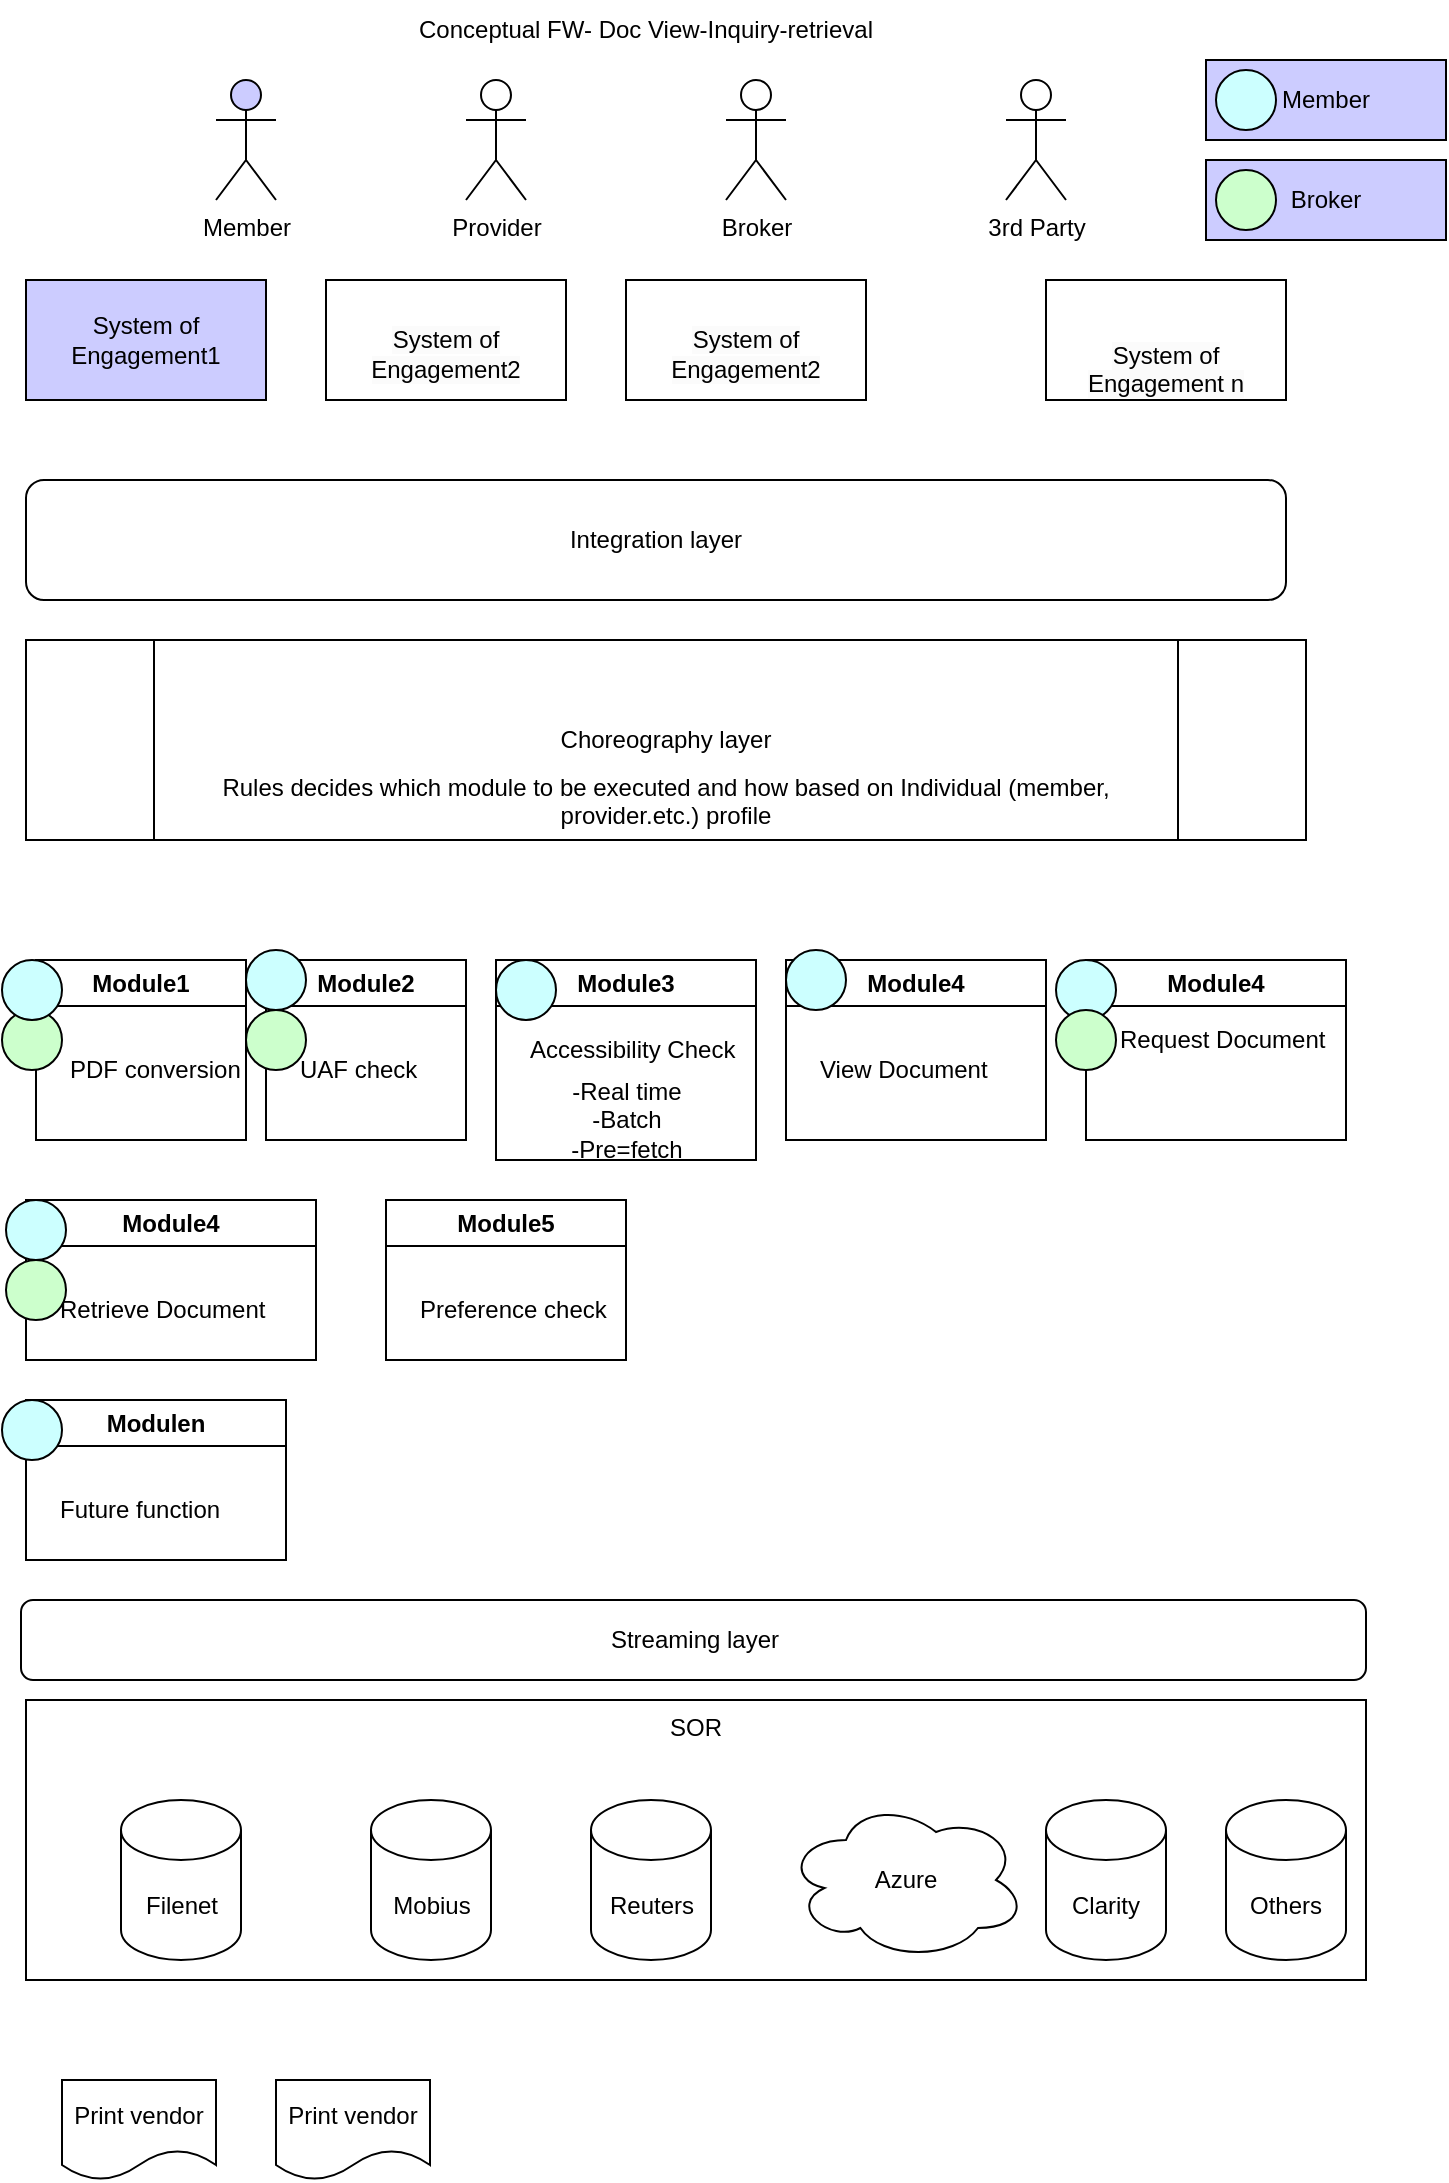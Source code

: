 <mxfile version="21.5.2" type="github">
  <diagram name="Page-1" id="Wi_-cD3Pck29VBJRXZXw">
    <mxGraphModel dx="794" dy="414" grid="1" gridSize="10" guides="1" tooltips="1" connect="1" arrows="1" fold="1" page="1" pageScale="1" pageWidth="850" pageHeight="1100" math="0" shadow="0">
      <root>
        <mxCell id="0" />
        <mxCell id="1" parent="0" />
        <mxCell id="fK_cSdJMlMzc5ZVp6fHr-23" value="SOR" style="rounded=0;whiteSpace=wrap;html=1;verticalAlign=top;" parent="1" vertex="1">
          <mxGeometry x="60" y="850" width="670" height="140" as="geometry" />
        </mxCell>
        <mxCell id="fK_cSdJMlMzc5ZVp6fHr-1" value="System of Engagement1" style="rounded=0;whiteSpace=wrap;html=1;fillColor=#CCCCFF;" parent="1" vertex="1">
          <mxGeometry x="60" y="140" width="120" height="60" as="geometry" />
        </mxCell>
        <mxCell id="fK_cSdJMlMzc5ZVp6fHr-2" value="&lt;br&gt;&lt;span style=&quot;color: rgb(0, 0, 0); font-family: Helvetica; font-size: 12px; font-style: normal; font-variant-ligatures: normal; font-variant-caps: normal; font-weight: 400; letter-spacing: normal; orphans: 2; text-align: center; text-indent: 0px; text-transform: none; widows: 2; word-spacing: 0px; -webkit-text-stroke-width: 0px; background-color: rgb(251, 251, 251); text-decoration-thickness: initial; text-decoration-style: initial; text-decoration-color: initial; float: none; display: inline !important;&quot;&gt;System of Engagement2&lt;/span&gt;&lt;br&gt;" style="rounded=0;whiteSpace=wrap;html=1;" parent="1" vertex="1">
          <mxGeometry x="210" y="140" width="120" height="60" as="geometry" />
        </mxCell>
        <mxCell id="fK_cSdJMlMzc5ZVp6fHr-3" value="&lt;br&gt;&lt;br style=&quot;border-color: var(--border-color); color: rgb(0, 0, 0); font-family: Helvetica; font-size: 12px; font-style: normal; font-variant-ligatures: normal; font-variant-caps: normal; font-weight: 400; letter-spacing: normal; orphans: 2; text-align: center; text-indent: 0px; text-transform: none; widows: 2; word-spacing: 0px; -webkit-text-stroke-width: 0px; background-color: rgb(251, 251, 251); text-decoration-thickness: initial; text-decoration-style: initial; text-decoration-color: initial;&quot;&gt;&lt;span style=&quot;border-color: var(--border-color); color: rgb(0, 0, 0); font-family: Helvetica; font-size: 12px; font-style: normal; font-variant-ligatures: normal; font-variant-caps: normal; font-weight: 400; letter-spacing: normal; orphans: 2; text-align: center; text-indent: 0px; text-transform: none; widows: 2; word-spacing: 0px; -webkit-text-stroke-width: 0px; text-decoration-thickness: initial; text-decoration-style: initial; text-decoration-color: initial; background-color: rgb(251, 251, 251); float: none; display: inline !important;&quot;&gt;System of Engagement n&lt;/span&gt;&lt;br&gt;" style="rounded=0;whiteSpace=wrap;html=1;" parent="1" vertex="1">
          <mxGeometry x="570" y="140" width="120" height="60" as="geometry" />
        </mxCell>
        <mxCell id="fK_cSdJMlMzc5ZVp6fHr-4" value="Provider" style="shape=umlActor;verticalLabelPosition=bottom;verticalAlign=top;html=1;outlineConnect=0;" parent="1" vertex="1">
          <mxGeometry x="280" y="40" width="30" height="60" as="geometry" />
        </mxCell>
        <mxCell id="fK_cSdJMlMzc5ZVp6fHr-7" value="Member" style="shape=umlActor;verticalLabelPosition=bottom;verticalAlign=top;html=1;outlineConnect=0;fillColor=#CCCCFF;" parent="1" vertex="1">
          <mxGeometry x="155" y="40" width="30" height="60" as="geometry" />
        </mxCell>
        <mxCell id="fK_cSdJMlMzc5ZVp6fHr-9" value="Broker" style="shape=umlActor;verticalLabelPosition=bottom;verticalAlign=top;html=1;outlineConnect=0;" parent="1" vertex="1">
          <mxGeometry x="410" y="40" width="30" height="60" as="geometry" />
        </mxCell>
        <mxCell id="fK_cSdJMlMzc5ZVp6fHr-12" value="3rd Party" style="shape=umlActor;verticalLabelPosition=bottom;verticalAlign=top;html=1;outlineConnect=0;" parent="1" vertex="1">
          <mxGeometry x="550" y="40" width="30" height="60" as="geometry" />
        </mxCell>
        <mxCell id="fK_cSdJMlMzc5ZVp6fHr-19" value="Integration layer" style="rounded=1;whiteSpace=wrap;html=1;" parent="1" vertex="1">
          <mxGeometry x="60" y="240" width="630" height="60" as="geometry" />
        </mxCell>
        <mxCell id="fK_cSdJMlMzc5ZVp6fHr-20" value="Filenet" style="shape=cylinder3;whiteSpace=wrap;html=1;boundedLbl=1;backgroundOutline=1;size=15;" parent="1" vertex="1">
          <mxGeometry x="107.5" y="900" width="60" height="80" as="geometry" />
        </mxCell>
        <mxCell id="fK_cSdJMlMzc5ZVp6fHr-21" value="Mobius" style="shape=cylinder3;whiteSpace=wrap;html=1;boundedLbl=1;backgroundOutline=1;size=15;" parent="1" vertex="1">
          <mxGeometry x="232.5" y="900" width="60" height="80" as="geometry" />
        </mxCell>
        <mxCell id="fK_cSdJMlMzc5ZVp6fHr-22" value="Reuters" style="shape=cylinder3;whiteSpace=wrap;html=1;boundedLbl=1;backgroundOutline=1;size=15;" parent="1" vertex="1">
          <mxGeometry x="342.5" y="900" width="60" height="80" as="geometry" />
        </mxCell>
        <mxCell id="fK_cSdJMlMzc5ZVp6fHr-25" value="Choreography layer" style="shape=process;whiteSpace=wrap;html=1;backgroundOutline=1;" parent="1" vertex="1">
          <mxGeometry x="60" y="320" width="640" height="100" as="geometry" />
        </mxCell>
        <mxCell id="fK_cSdJMlMzc5ZVp6fHr-26" value="Print vendor" style="shape=document;whiteSpace=wrap;html=1;boundedLbl=1;" parent="1" vertex="1">
          <mxGeometry x="78" y="1040" width="77" height="50" as="geometry" />
        </mxCell>
        <mxCell id="fK_cSdJMlMzc5ZVp6fHr-28" value="Module1" style="swimlane;whiteSpace=wrap;html=1;" parent="1" vertex="1">
          <mxGeometry x="65" y="480" width="105" height="90" as="geometry">
            <mxRectangle x="60" y="400" width="90" height="30" as="alternateBounds" />
          </mxGeometry>
        </mxCell>
        <mxCell id="fK_cSdJMlMzc5ZVp6fHr-29" value="PDF conversion" style="text;html=1;align=left;verticalAlign=middle;resizable=0;points=[];autosize=1;strokeColor=none;fillColor=none;" parent="fK_cSdJMlMzc5ZVp6fHr-28" vertex="1">
          <mxGeometry x="15" y="40" width="110" height="30" as="geometry" />
        </mxCell>
        <mxCell id="fK_cSdJMlMzc5ZVp6fHr-65" value="" style="ellipse;whiteSpace=wrap;html=1;aspect=fixed;fillColor=#CCFFCC;" parent="fK_cSdJMlMzc5ZVp6fHr-28" vertex="1">
          <mxGeometry x="-17" y="25" width="30" height="30" as="geometry" />
        </mxCell>
        <mxCell id="fK_cSdJMlMzc5ZVp6fHr-30" value="Module2" style="swimlane;whiteSpace=wrap;html=1;" parent="1" vertex="1">
          <mxGeometry x="180" y="480" width="100" height="90" as="geometry">
            <mxRectangle x="60" y="400" width="90" height="30" as="alternateBounds" />
          </mxGeometry>
        </mxCell>
        <mxCell id="fK_cSdJMlMzc5ZVp6fHr-31" value="UAF check" style="text;html=1;align=left;verticalAlign=middle;resizable=0;points=[];autosize=1;strokeColor=none;fillColor=none;" parent="fK_cSdJMlMzc5ZVp6fHr-30" vertex="1">
          <mxGeometry x="15" y="40" width="80" height="30" as="geometry" />
        </mxCell>
        <mxCell id="fK_cSdJMlMzc5ZVp6fHr-66" value="" style="ellipse;whiteSpace=wrap;html=1;aspect=fixed;fillColor=#CCFFCC;" parent="fK_cSdJMlMzc5ZVp6fHr-30" vertex="1">
          <mxGeometry x="-10" y="25" width="30" height="30" as="geometry" />
        </mxCell>
        <mxCell id="fK_cSdJMlMzc5ZVp6fHr-32" value="Module3" style="swimlane;whiteSpace=wrap;html=1;" parent="1" vertex="1">
          <mxGeometry x="295" y="480" width="130" height="100" as="geometry">
            <mxRectangle x="60" y="400" width="90" height="30" as="alternateBounds" />
          </mxGeometry>
        </mxCell>
        <mxCell id="fK_cSdJMlMzc5ZVp6fHr-33" value="Accessibility Check" style="text;html=1;align=left;verticalAlign=middle;resizable=0;points=[];autosize=1;strokeColor=none;fillColor=none;" parent="fK_cSdJMlMzc5ZVp6fHr-32" vertex="1">
          <mxGeometry x="15" y="30" width="130" height="30" as="geometry" />
        </mxCell>
        <mxCell id="fK_cSdJMlMzc5ZVp6fHr-43" value="-Real time&lt;br&gt;-Batch&lt;br&gt;-Pre=fetch" style="text;html=1;strokeColor=none;fillColor=none;align=center;verticalAlign=middle;whiteSpace=wrap;rounded=0;" parent="fK_cSdJMlMzc5ZVp6fHr-32" vertex="1">
          <mxGeometry x="12.5" y="60" width="105" height="40" as="geometry" />
        </mxCell>
        <mxCell id="fK_cSdJMlMzc5ZVp6fHr-58" value="" style="ellipse;whiteSpace=wrap;html=1;aspect=fixed;fillColor=#CCFFFF;" parent="fK_cSdJMlMzc5ZVp6fHr-32" vertex="1">
          <mxGeometry width="30" height="30" as="geometry" />
        </mxCell>
        <mxCell id="fK_cSdJMlMzc5ZVp6fHr-34" value="Rules decides which module to be executed and how based on Individual (member, provider.etc.) profile" style="text;html=1;strokeColor=none;fillColor=none;align=center;verticalAlign=top;whiteSpace=wrap;rounded=0;" parent="1" vertex="1">
          <mxGeometry x="130" y="380" width="500" height="40" as="geometry" />
        </mxCell>
        <mxCell id="fK_cSdJMlMzc5ZVp6fHr-35" value="Module4" style="swimlane;whiteSpace=wrap;html=1;" parent="1" vertex="1">
          <mxGeometry x="440" y="480" width="130" height="90" as="geometry">
            <mxRectangle x="60" y="400" width="90" height="30" as="alternateBounds" />
          </mxGeometry>
        </mxCell>
        <mxCell id="fK_cSdJMlMzc5ZVp6fHr-36" value="View Document" style="text;html=1;align=left;verticalAlign=middle;resizable=0;points=[];autosize=1;strokeColor=none;fillColor=none;" parent="fK_cSdJMlMzc5ZVp6fHr-35" vertex="1">
          <mxGeometry x="15" y="40" width="110" height="30" as="geometry" />
        </mxCell>
        <mxCell id="fK_cSdJMlMzc5ZVp6fHr-59" value="" style="ellipse;whiteSpace=wrap;html=1;aspect=fixed;fillColor=#CCFFFF;" parent="fK_cSdJMlMzc5ZVp6fHr-35" vertex="1">
          <mxGeometry y="-5" width="30" height="30" as="geometry" />
        </mxCell>
        <mxCell id="fK_cSdJMlMzc5ZVp6fHr-37" value="Module4" style="swimlane;whiteSpace=wrap;html=1;" parent="1" vertex="1">
          <mxGeometry x="60" y="600" width="145" height="80" as="geometry">
            <mxRectangle x="60" y="400" width="90" height="30" as="alternateBounds" />
          </mxGeometry>
        </mxCell>
        <mxCell id="fK_cSdJMlMzc5ZVp6fHr-38" value="Retrieve Document" style="text;html=1;align=left;verticalAlign=middle;resizable=0;points=[];autosize=1;strokeColor=none;fillColor=none;" parent="fK_cSdJMlMzc5ZVp6fHr-37" vertex="1">
          <mxGeometry x="15" y="40" width="130" height="30" as="geometry" />
        </mxCell>
        <mxCell id="fK_cSdJMlMzc5ZVp6fHr-61" value="" style="ellipse;whiteSpace=wrap;html=1;aspect=fixed;fillColor=#CCFFFF;" parent="fK_cSdJMlMzc5ZVp6fHr-37" vertex="1">
          <mxGeometry x="-10" width="30" height="30" as="geometry" />
        </mxCell>
        <mxCell id="fK_cSdJMlMzc5ZVp6fHr-70" value="" style="ellipse;whiteSpace=wrap;html=1;aspect=fixed;fillColor=#CCFFCC;" parent="fK_cSdJMlMzc5ZVp6fHr-37" vertex="1">
          <mxGeometry x="-10" y="30" width="30" height="30" as="geometry" />
        </mxCell>
        <mxCell id="fK_cSdJMlMzc5ZVp6fHr-39" value="Module4" style="swimlane;whiteSpace=wrap;html=1;" parent="1" vertex="1">
          <mxGeometry x="590" y="480" width="130" height="90" as="geometry">
            <mxRectangle x="60" y="400" width="90" height="30" as="alternateBounds" />
          </mxGeometry>
        </mxCell>
        <mxCell id="fK_cSdJMlMzc5ZVp6fHr-40" value="Request Document" style="text;html=1;align=left;verticalAlign=middle;resizable=0;points=[];autosize=1;strokeColor=none;fillColor=none;" parent="fK_cSdJMlMzc5ZVp6fHr-39" vertex="1">
          <mxGeometry x="15" y="25" width="130" height="30" as="geometry" />
        </mxCell>
        <mxCell id="fK_cSdJMlMzc5ZVp6fHr-60" value="" style="ellipse;whiteSpace=wrap;html=1;aspect=fixed;fillColor=#CCFFFF;" parent="fK_cSdJMlMzc5ZVp6fHr-39" vertex="1">
          <mxGeometry x="-15" width="30" height="30" as="geometry" />
        </mxCell>
        <mxCell id="fK_cSdJMlMzc5ZVp6fHr-68" value="" style="ellipse;whiteSpace=wrap;html=1;aspect=fixed;fillColor=#CCFFCC;" parent="fK_cSdJMlMzc5ZVp6fHr-39" vertex="1">
          <mxGeometry x="-15" y="25" width="30" height="30" as="geometry" />
        </mxCell>
        <mxCell id="fK_cSdJMlMzc5ZVp6fHr-44" value="Modulen" style="swimlane;whiteSpace=wrap;html=1;" parent="1" vertex="1">
          <mxGeometry x="60" y="700" width="130" height="80" as="geometry">
            <mxRectangle x="60" y="400" width="90" height="30" as="alternateBounds" />
          </mxGeometry>
        </mxCell>
        <mxCell id="fK_cSdJMlMzc5ZVp6fHr-45" value="Future function" style="text;html=1;align=left;verticalAlign=middle;resizable=0;points=[];autosize=1;strokeColor=none;fillColor=none;" parent="fK_cSdJMlMzc5ZVp6fHr-44" vertex="1">
          <mxGeometry x="15" y="40" width="100" height="30" as="geometry" />
        </mxCell>
        <mxCell id="fK_cSdJMlMzc5ZVp6fHr-62" value="" style="ellipse;whiteSpace=wrap;html=1;aspect=fixed;fillColor=#CCFFFF;" parent="fK_cSdJMlMzc5ZVp6fHr-44" vertex="1">
          <mxGeometry x="-12" width="30" height="30" as="geometry" />
        </mxCell>
        <mxCell id="fK_cSdJMlMzc5ZVp6fHr-47" value="Streaming layer" style="rounded=1;whiteSpace=wrap;html=1;" parent="1" vertex="1">
          <mxGeometry x="57.5" y="800" width="672.5" height="40" as="geometry" />
        </mxCell>
        <mxCell id="fK_cSdJMlMzc5ZVp6fHr-48" value="Conceptual FW- Doc View-Inquiry-retrieval" style="text;html=1;strokeColor=none;fillColor=none;align=center;verticalAlign=middle;whiteSpace=wrap;rounded=0;" parent="1" vertex="1">
          <mxGeometry x="250" width="240" height="30" as="geometry" />
        </mxCell>
        <mxCell id="fK_cSdJMlMzc5ZVp6fHr-49" value="Print vendor" style="shape=document;whiteSpace=wrap;html=1;boundedLbl=1;" parent="1" vertex="1">
          <mxGeometry x="185" y="1040" width="77" height="50" as="geometry" />
        </mxCell>
        <mxCell id="fK_cSdJMlMzc5ZVp6fHr-50" value="Azure" style="ellipse;shape=cloud;whiteSpace=wrap;html=1;" parent="1" vertex="1">
          <mxGeometry x="440" y="900" width="120" height="80" as="geometry" />
        </mxCell>
        <mxCell id="fK_cSdJMlMzc5ZVp6fHr-51" value="Clarity" style="shape=cylinder3;whiteSpace=wrap;html=1;boundedLbl=1;backgroundOutline=1;size=15;" parent="1" vertex="1">
          <mxGeometry x="570" y="900" width="60" height="80" as="geometry" />
        </mxCell>
        <mxCell id="fK_cSdJMlMzc5ZVp6fHr-52" value="Others" style="shape=cylinder3;whiteSpace=wrap;html=1;boundedLbl=1;backgroundOutline=1;size=15;" parent="1" vertex="1">
          <mxGeometry x="660" y="900" width="60" height="80" as="geometry" />
        </mxCell>
        <mxCell id="fK_cSdJMlMzc5ZVp6fHr-53" value="Member" style="rounded=0;whiteSpace=wrap;html=1;fillColor=#CCCCFF;" parent="1" vertex="1">
          <mxGeometry x="650" y="30" width="120" height="40" as="geometry" />
        </mxCell>
        <mxCell id="fK_cSdJMlMzc5ZVp6fHr-54" value="" style="ellipse;whiteSpace=wrap;html=1;aspect=fixed;fillColor=#CCFFFF;" parent="1" vertex="1">
          <mxGeometry x="655" y="35" width="30" height="30" as="geometry" />
        </mxCell>
        <mxCell id="fK_cSdJMlMzc5ZVp6fHr-56" value="" style="ellipse;whiteSpace=wrap;html=1;aspect=fixed;fillColor=#CCFFFF;" parent="1" vertex="1">
          <mxGeometry x="48" y="480" width="30" height="30" as="geometry" />
        </mxCell>
        <mxCell id="fK_cSdJMlMzc5ZVp6fHr-63" value="Broker" style="rounded=0;whiteSpace=wrap;html=1;fillColor=#CCCCFF;" parent="1" vertex="1">
          <mxGeometry x="650" y="80" width="120" height="40" as="geometry" />
        </mxCell>
        <mxCell id="fK_cSdJMlMzc5ZVp6fHr-64" value="" style="ellipse;whiteSpace=wrap;html=1;aspect=fixed;fillColor=#CCFFCC;" parent="1" vertex="1">
          <mxGeometry x="655" y="85" width="30" height="30" as="geometry" />
        </mxCell>
        <mxCell id="fK_cSdJMlMzc5ZVp6fHr-71" value="Module5" style="swimlane;whiteSpace=wrap;html=1;" parent="1" vertex="1">
          <mxGeometry x="240" y="600" width="120" height="80" as="geometry">
            <mxRectangle x="60" y="400" width="90" height="30" as="alternateBounds" />
          </mxGeometry>
        </mxCell>
        <mxCell id="fK_cSdJMlMzc5ZVp6fHr-72" value="Preference check" style="text;html=1;align=left;verticalAlign=middle;resizable=0;points=[];autosize=1;strokeColor=none;fillColor=none;" parent="fK_cSdJMlMzc5ZVp6fHr-71" vertex="1">
          <mxGeometry x="15" y="40" width="120" height="30" as="geometry" />
        </mxCell>
        <mxCell id="fK_cSdJMlMzc5ZVp6fHr-57" value="" style="ellipse;whiteSpace=wrap;html=1;aspect=fixed;fillColor=#CCFFFF;" parent="1" vertex="1">
          <mxGeometry x="170" y="475" width="30" height="30" as="geometry" />
        </mxCell>
        <mxCell id="eAfHLonyNY7lQ8bMOv-r-1" value="&lt;br&gt;&lt;span style=&quot;color: rgb(0, 0, 0); font-family: Helvetica; font-size: 12px; font-style: normal; font-variant-ligatures: normal; font-variant-caps: normal; font-weight: 400; letter-spacing: normal; orphans: 2; text-align: center; text-indent: 0px; text-transform: none; widows: 2; word-spacing: 0px; -webkit-text-stroke-width: 0px; background-color: rgb(251, 251, 251); text-decoration-thickness: initial; text-decoration-style: initial; text-decoration-color: initial; float: none; display: inline !important;&quot;&gt;System of Engagement2&lt;/span&gt;&lt;br&gt;" style="rounded=0;whiteSpace=wrap;html=1;" vertex="1" parent="1">
          <mxGeometry x="360" y="140" width="120" height="60" as="geometry" />
        </mxCell>
      </root>
    </mxGraphModel>
  </diagram>
</mxfile>
